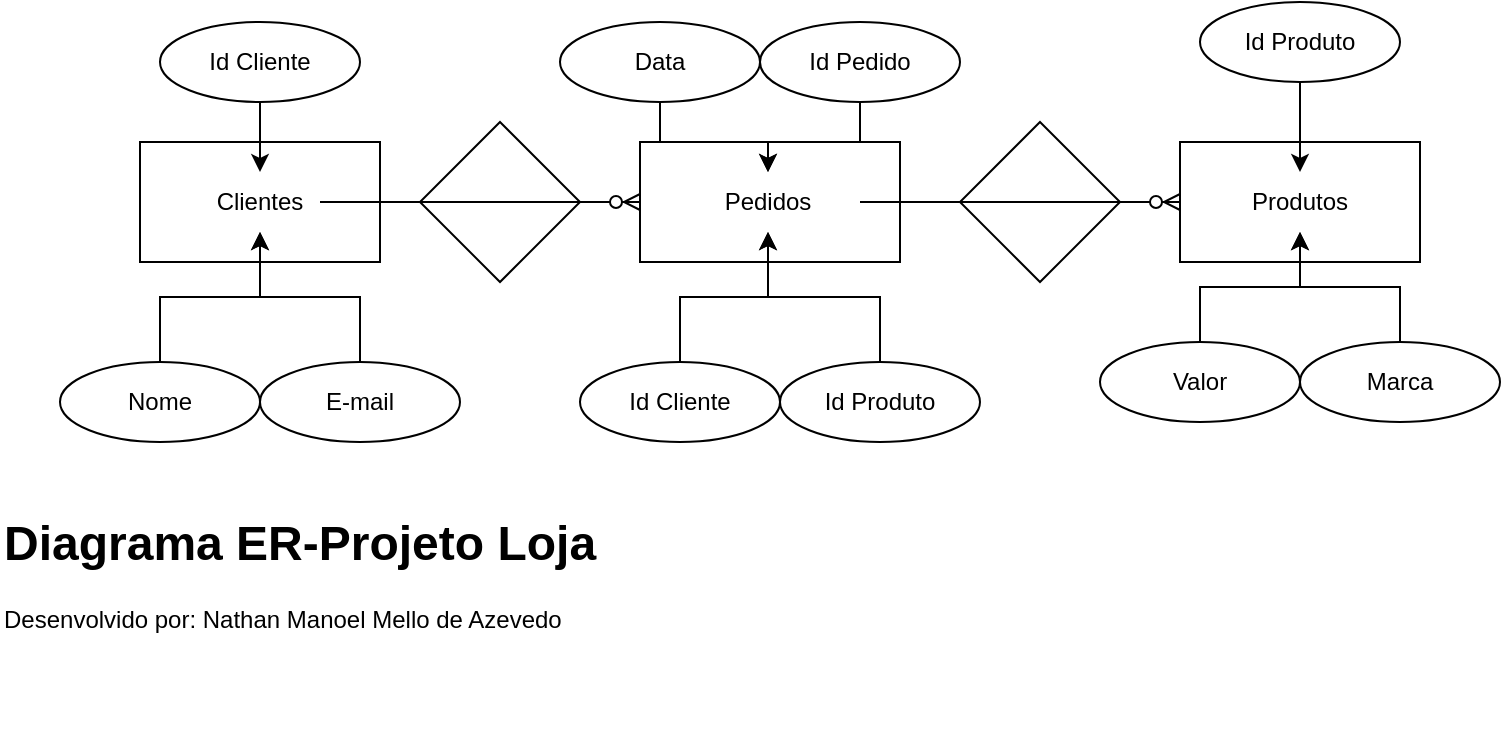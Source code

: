 <mxfile version="26.0.14">
  <diagram name="Página-1" id="j-lHKbhfeB7L0qgNvqKT">
    <mxGraphModel dx="726" dy="454" grid="1" gridSize="10" guides="1" tooltips="1" connect="1" arrows="1" fold="1" page="1" pageScale="1" pageWidth="827" pageHeight="1169" background="none" math="0" shadow="0">
      <root>
        <mxCell id="0" />
        <mxCell id="1" parent="0" />
        <mxCell id="CzMwFxWqCHmVvyMAcMwd-1" value="" style="rounded=0;whiteSpace=wrap;html=1;" vertex="1" parent="1">
          <mxGeometry x="70" y="100" width="120" height="60" as="geometry" />
        </mxCell>
        <mxCell id="CzMwFxWqCHmVvyMAcMwd-2" value="" style="rounded=0;whiteSpace=wrap;html=1;" vertex="1" parent="1">
          <mxGeometry x="320" y="100" width="130" height="60" as="geometry" />
        </mxCell>
        <mxCell id="CzMwFxWqCHmVvyMAcMwd-3" value="" style="rounded=0;whiteSpace=wrap;html=1;" vertex="1" parent="1">
          <mxGeometry x="590" y="100" width="120" height="60" as="geometry" />
        </mxCell>
        <mxCell id="CzMwFxWqCHmVvyMAcMwd-4" value="" style="rhombus;whiteSpace=wrap;html=1;" vertex="1" parent="1">
          <mxGeometry x="210" y="90" width="80" height="80" as="geometry" />
        </mxCell>
        <mxCell id="CzMwFxWqCHmVvyMAcMwd-5" value="" style="rhombus;whiteSpace=wrap;html=1;" vertex="1" parent="1">
          <mxGeometry x="480" y="90" width="80" height="80" as="geometry" />
        </mxCell>
        <mxCell id="CzMwFxWqCHmVvyMAcMwd-6" value="Clientes" style="text;html=1;align=center;verticalAlign=middle;whiteSpace=wrap;rounded=0;" vertex="1" parent="1">
          <mxGeometry x="100" y="115" width="60" height="30" as="geometry" />
        </mxCell>
        <mxCell id="CzMwFxWqCHmVvyMAcMwd-7" value="Pr&lt;span style=&quot;background-color: transparent; color: light-dark(rgb(0, 0, 0), rgb(255, 255, 255));&quot;&gt;odutos&lt;/span&gt;" style="text;html=1;align=center;verticalAlign=middle;whiteSpace=wrap;rounded=0;" vertex="1" parent="1">
          <mxGeometry x="620" y="115" width="60" height="30" as="geometry" />
        </mxCell>
        <mxCell id="CzMwFxWqCHmVvyMAcMwd-8" value="Pedidos" style="text;html=1;align=center;verticalAlign=middle;whiteSpace=wrap;rounded=0;" vertex="1" parent="1">
          <mxGeometry x="354" y="115" width="60" height="30" as="geometry" />
        </mxCell>
        <mxCell id="CzMwFxWqCHmVvyMAcMwd-60" value="" style="edgeStyle=orthogonalEdgeStyle;rounded=0;orthogonalLoop=1;jettySize=auto;html=1;" edge="1" parent="1" source="CzMwFxWqCHmVvyMAcMwd-9" target="CzMwFxWqCHmVvyMAcMwd-6">
          <mxGeometry relative="1" as="geometry" />
        </mxCell>
        <mxCell id="CzMwFxWqCHmVvyMAcMwd-9" value="Id Cliente" style="ellipse;whiteSpace=wrap;html=1;align=center;" vertex="1" parent="1">
          <mxGeometry x="80" y="40" width="100" height="40" as="geometry" />
        </mxCell>
        <mxCell id="CzMwFxWqCHmVvyMAcMwd-58" value="" style="edgeStyle=orthogonalEdgeStyle;rounded=0;orthogonalLoop=1;jettySize=auto;html=1;" edge="1" parent="1" source="CzMwFxWqCHmVvyMAcMwd-15" target="CzMwFxWqCHmVvyMAcMwd-6">
          <mxGeometry relative="1" as="geometry" />
        </mxCell>
        <mxCell id="CzMwFxWqCHmVvyMAcMwd-15" value="Nome" style="ellipse;whiteSpace=wrap;html=1;align=center;" vertex="1" parent="1">
          <mxGeometry x="30" y="210" width="100" height="40" as="geometry" />
        </mxCell>
        <mxCell id="CzMwFxWqCHmVvyMAcMwd-57" value="" style="edgeStyle=orthogonalEdgeStyle;rounded=0;orthogonalLoop=1;jettySize=auto;html=1;" edge="1" parent="1" source="CzMwFxWqCHmVvyMAcMwd-17" target="CzMwFxWqCHmVvyMAcMwd-6">
          <mxGeometry relative="1" as="geometry" />
        </mxCell>
        <mxCell id="CzMwFxWqCHmVvyMAcMwd-17" value="E-mail" style="ellipse;whiteSpace=wrap;html=1;align=center;" vertex="1" parent="1">
          <mxGeometry x="130" y="210" width="100" height="40" as="geometry" />
        </mxCell>
        <mxCell id="CzMwFxWqCHmVvyMAcMwd-56" value="" style="edgeStyle=orthogonalEdgeStyle;rounded=0;orthogonalLoop=1;jettySize=auto;html=1;" edge="1" parent="1" source="CzMwFxWqCHmVvyMAcMwd-26" target="CzMwFxWqCHmVvyMAcMwd-8">
          <mxGeometry relative="1" as="geometry" />
        </mxCell>
        <mxCell id="CzMwFxWqCHmVvyMAcMwd-26" value="Id Cliente" style="ellipse;whiteSpace=wrap;html=1;align=center;" vertex="1" parent="1">
          <mxGeometry x="290" y="210" width="100" height="40" as="geometry" />
        </mxCell>
        <mxCell id="CzMwFxWqCHmVvyMAcMwd-55" value="" style="edgeStyle=orthogonalEdgeStyle;rounded=0;orthogonalLoop=1;jettySize=auto;html=1;" edge="1" parent="1" source="CzMwFxWqCHmVvyMAcMwd-27" target="CzMwFxWqCHmVvyMAcMwd-8">
          <mxGeometry relative="1" as="geometry" />
        </mxCell>
        <mxCell id="CzMwFxWqCHmVvyMAcMwd-27" value="Id Produto" style="ellipse;whiteSpace=wrap;html=1;align=center;" vertex="1" parent="1">
          <mxGeometry x="390" y="210" width="100" height="40" as="geometry" />
        </mxCell>
        <mxCell id="CzMwFxWqCHmVvyMAcMwd-28" value="" style="edgeStyle=entityRelationEdgeStyle;fontSize=12;html=1;endArrow=ERzeroToMany;endFill=1;rounded=0;entryX=0;entryY=0.5;entryDx=0;entryDy=0;" edge="1" parent="1" target="CzMwFxWqCHmVvyMAcMwd-2">
          <mxGeometry width="100" height="100" relative="1" as="geometry">
            <mxPoint x="160" y="130" as="sourcePoint" />
            <mxPoint x="260" y="30" as="targetPoint" />
          </mxGeometry>
        </mxCell>
        <mxCell id="CzMwFxWqCHmVvyMAcMwd-29" value="" style="edgeStyle=entityRelationEdgeStyle;fontSize=12;html=1;endArrow=ERzeroToMany;endFill=1;rounded=0;entryX=0;entryY=0.5;entryDx=0;entryDy=0;" edge="1" parent="1" target="CzMwFxWqCHmVvyMAcMwd-3">
          <mxGeometry width="100" height="100" relative="1" as="geometry">
            <mxPoint x="430" y="130" as="sourcePoint" />
            <mxPoint x="530" y="30" as="targetPoint" />
          </mxGeometry>
        </mxCell>
        <mxCell id="CzMwFxWqCHmVvyMAcMwd-61" value="" style="edgeStyle=orthogonalEdgeStyle;rounded=0;orthogonalLoop=1;jettySize=auto;html=1;" edge="1" parent="1" source="CzMwFxWqCHmVvyMAcMwd-32" target="CzMwFxWqCHmVvyMAcMwd-8">
          <mxGeometry relative="1" as="geometry" />
        </mxCell>
        <mxCell id="CzMwFxWqCHmVvyMAcMwd-32" value="Data" style="ellipse;whiteSpace=wrap;html=1;align=center;" vertex="1" parent="1">
          <mxGeometry x="280" y="40" width="100" height="40" as="geometry" />
        </mxCell>
        <mxCell id="CzMwFxWqCHmVvyMAcMwd-62" value="" style="edgeStyle=orthogonalEdgeStyle;rounded=0;orthogonalLoop=1;jettySize=auto;html=1;" edge="1" parent="1" source="CzMwFxWqCHmVvyMAcMwd-38" target="CzMwFxWqCHmVvyMAcMwd-8">
          <mxGeometry relative="1" as="geometry" />
        </mxCell>
        <mxCell id="CzMwFxWqCHmVvyMAcMwd-38" value="Id Pedido" style="ellipse;whiteSpace=wrap;html=1;align=center;" vertex="1" parent="1">
          <mxGeometry x="380" y="40" width="100" height="40" as="geometry" />
        </mxCell>
        <mxCell id="CzMwFxWqCHmVvyMAcMwd-54" value="" style="edgeStyle=orthogonalEdgeStyle;rounded=0;orthogonalLoop=1;jettySize=auto;html=1;" edge="1" parent="1" source="CzMwFxWqCHmVvyMAcMwd-45" target="CzMwFxWqCHmVvyMAcMwd-7">
          <mxGeometry relative="1" as="geometry" />
        </mxCell>
        <mxCell id="CzMwFxWqCHmVvyMAcMwd-45" value="Id Produto" style="ellipse;whiteSpace=wrap;html=1;align=center;" vertex="1" parent="1">
          <mxGeometry x="600" y="30" width="100" height="40" as="geometry" />
        </mxCell>
        <mxCell id="CzMwFxWqCHmVvyMAcMwd-53" value="" style="edgeStyle=orthogonalEdgeStyle;rounded=0;orthogonalLoop=1;jettySize=auto;html=1;" edge="1" parent="1" source="CzMwFxWqCHmVvyMAcMwd-47" target="CzMwFxWqCHmVvyMAcMwd-7">
          <mxGeometry relative="1" as="geometry" />
        </mxCell>
        <mxCell id="CzMwFxWqCHmVvyMAcMwd-47" value="Valor" style="ellipse;whiteSpace=wrap;html=1;align=center;" vertex="1" parent="1">
          <mxGeometry x="550" y="200" width="100" height="40" as="geometry" />
        </mxCell>
        <mxCell id="CzMwFxWqCHmVvyMAcMwd-51" value="" style="edgeStyle=orthogonalEdgeStyle;rounded=0;orthogonalLoop=1;jettySize=auto;html=1;" edge="1" parent="1" source="CzMwFxWqCHmVvyMAcMwd-49" target="CzMwFxWqCHmVvyMAcMwd-7">
          <mxGeometry relative="1" as="geometry" />
        </mxCell>
        <mxCell id="CzMwFxWqCHmVvyMAcMwd-49" value="Marca" style="ellipse;whiteSpace=wrap;html=1;align=center;" vertex="1" parent="1">
          <mxGeometry x="650" y="200" width="100" height="40" as="geometry" />
        </mxCell>
        <mxCell id="CzMwFxWqCHmVvyMAcMwd-63" value="&lt;h1 style=&quot;margin-top: 0px;&quot;&gt;Diagrama ER-Projeto Loja&amp;nbsp;&lt;/h1&gt;&lt;p&gt;Desenvolvido por: Nathan Manoel Mello de Azevedo&lt;/p&gt;" style="text;html=1;whiteSpace=wrap;overflow=hidden;rounded=0;" vertex="1" parent="1">
          <mxGeometry y="280" width="330" height="120" as="geometry" />
        </mxCell>
      </root>
    </mxGraphModel>
  </diagram>
</mxfile>
